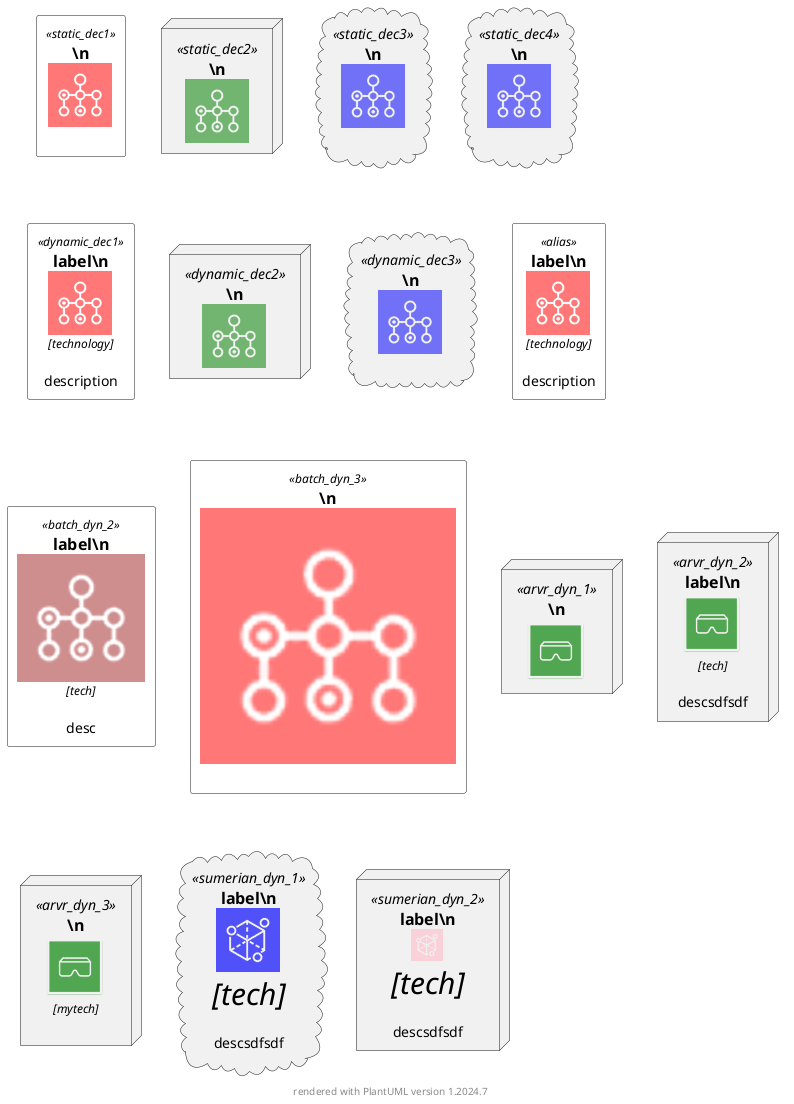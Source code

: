 @startuml
'all sprites in a category would be included in an all.puml file for that category
'==================================================================================================




' Colors
' ##################################
!define AWS_COLOR #232F3E
!define AWS_BG_COLOR #FFFFFF
!define AWS_BORDER_COLOR #FF9900
!define AWS_SYMBOL_COLOR AWS_COLOR

' Styling
' ##################################

!define TECHN_FONT_SIZE 12

skinparam defaultTextAlignment center

skinparam wrapWidth 200
skinparam maxMessageSize 150

skinparam rectangle {
    StereotypeFontSize 12
}

skinparam Arrow {
    Color #666666
    FontColor #666666
    FontSize 12
}

!definelong AWSEntityColoring(stereo)
skinparam rectangle<<stereo>> {
    BackgroundColor AWS_BG_COLOR
    BorderColor AWS_BORDER_COLOR
}
skinparam participant<<stereo>> {
    BackgroundColor AWS_BG_COLOR
    BorderColor AWS_BORDER_COLOR
}
!enddefinelong

' Layout
' ##################################

!definelong LAYOUT_AS_SKETCH
skinparam backgroundColor #EEEBDC
skinparam handwritten true
skinparam defaultFontName "Comic Sans MS"
center footer <font color=red>Warning:</font> Created for discussion, needs to be validated
!enddefinelong

!define LAYOUT_TOP_DOWN top to bottom direction
!define LAYOUT_LEFT_RIGHT left to right direction


'create equivalent of icons shown here https://github.com/awslabs/aws-icons-for-plantuml
sprite $Batch [64x64/16z] {
xLQ7bjim30CdzFzVtEV1iErPkJpT7iYm5aWDKERujFZ5Bp8YkSvM011VfMzSDy2Mw1JidbCGAtmllmbPuIkoImjyGUsyBV4LV95_Xny50bpW4uTRAjOKu81b
Xa0vbX3OKFG5C0IMNLyxXA_3PvW5hqHSOFBP_Ovk4036hYi0pJdTCgqD6A0g4FQ0hOwygxSikGOanw11AuvtomxXjNiRDECmn21xxTkJP0N4tdy1Gmu5T2GW
6ygFL_sqbx3NvA_FVtt_ri_F1CZNra-10TpNhvVr2KGcyVCOdoBySlpv-jC1ZSVveO36_Fwb0UASqGqG0QpfJgP2Eo60u59-fLVozhhdNk2WTeDpq2O6AAL_
uV7KGPNO2lya17gz1pMiD1VmFNH9IBLNe3xA3q07eNsMy_WdXESwU4jRmddEk-FUuPFjjthiqAEGVUz8rlqmsK1nhtYlklvp7vWRfka0jUNITUdTzgxFyzLx
-Ikh_YdmYr_y0G
}

'https://github.com/awslabs/aws-icons-for-plantuml/blob/master/dist/ARVR/ARVR.puml
sprite $Arvr [64x64/16z] {
xTG3WiH054NHzutP_th7RHkfsmnEdE1HZMZsIn0_DGDuuVsZJwnMVJ-57txuuKrsP4Tv1mjl3Nw43qZlo147VO9xPueyu8j1l3jm7V0GtPFWe8_UKzpL3rzc
TO4l0gZEzufCsDd-rnhoN2zKtKLoWk-bkHq--vabr0TypEy_WiwEmc9K7FATAd_fVDwOZygdU_uEF_pmLgUMA_wChkV1SavCc4LdXNVe2m
}

'https://github.com/awslabs/aws-icons-for-plantuml/blob/master/dist/ARVR/Sumerian.puml
sprite $Sumerian [64x64/16z] {
xPO5qkim38HN3FU_xuE29mMx-Hbtg4to6GIZxVVJhtvLLI-XbK2QJo6sVv90JA3SImUJRVuAjBeDl8zE0G2EyVy42d87NGOmGG0vVHuu7iRWZt4daBUWWW6j
8w_zNufuHES9KgxpKjr5o6CKQyh5uGi59BTfEuR1GHvEi6cu0N2sWE8sb99j03370L41CkryG9FQh6rTffOJlEWGLz-cbv5N4Pqh83Vf5THL67BA-qXltEu_
2XWrtrzlzZUfwuBCdjy_3ilGeY0Pgmj0NO5ehtb1vh9c0OhsaV_Qfa_hKUzKUDIs_eJgy7myMFEPLzinwd3nSQ0rpwYR_kiWmAgVmezmYuKSJ_94VZJDABad
y4EnAVcdyy4Xo6H_7g-02Se1oIVprMqKX_YdW9_AEtjtdVlNiykVmAS0Tjd_1exTl8wS3Ju5q5sydGux-94Dty4xGtfeyAEewG4FQCvv0vQy0b8zvuiN_EYw
AHy0nu8Ue-gMJrFBOgjTKr_pYfyChlaOjDhmay6vj0xaWvyFxdKOyiYlZSFQGGZIVMbSrhaa46WOf-dmcOS1a3mPjp9mFqqf77FZ-7JZ-Y76UQvV_Uel
}




'=============================DECORATORS==================================
' We define 1 or more sprite decorators in stdlib
' Define our decorators that we know now - and can easily define new ones in future with as manty new parameters 
' as we want, that we don't even know about yet
' Let's say SpriteDecorator is defined month 1, SpriteDecorator2 is defined month 2, SpriteDecorator3 is defined month 3
'---------------------------------------------------
!unquoted procedure $SpriteDecorator($MySprite, $alias, $description="", $label="", $technology="", $scale=1, $colour="red", $focus="normal")

' https://plantuml.com/preprocessing Conditions to show technology "[ ]" only if technology specified
'""== $label\n": "==" is creole syntax for "Large heading" https://plantuml.com/creole
' rectangle $alias <<$alias>> is in form "shape alias <<stereo>>" where skinparam can be specified for a stereo per https://plantuml.com/skinparam last example

!if ($focus == "hi")
    skinparam rectangle {
        backgroundColor<<$alias>> yellow
        borderColor<<$alias>> yellow
    }
!else 

    !if  ($focus == "lo")
        skinparam rectangle {
            backgroundColor<<$alias>> lightgrey
            borderColor<<$alias>> lightgrey
        }

!endif

!if ($technology == "")
    rectangle $alias <<$alias>> as "
    == $label\n 
    <color:$colour><$MySprite*$scale></color>

    $description"
!else
    rectangle $alias <<$alias>> as "
    == $label\n
    <color:$colour><$MySprite*$scale></color>
    //<size:12>[$technology]</size>//

  $description"
!endif

!endprocedure

'add a new shape parameter
'---------------------------------------------------
!unquoted procedure $SpriteDecorator2($MySprite, $alias, $description="", $label="", $technology="", $scale=1, $colour="green", $shape="node")

!if ($focus == "hi")
    skinparam rectangle {
        backgroundColor<<$alias>> yellow
        borderColor<<$alias>> yellow
    }
!else 

    !if  ($focus == "lo")
        skinparam rectangle {
            backgroundColor<<$alias>> lightgrey
            borderColor<<$alias>> lightgrey
        }

!endif


!if ($technology == "")
' https://plantuml.com/preprocessing Conditions to show technology "[ ]" only if technology specified
    $shape $alias <<$alias>> as "
    == $label\n
    <color:$colour><$MySprite*$scale></color>
    $description"
!else
    $shape $alias <<$alias>> as "
    == $label\n
    <color:$colour><$MySprite*$scale></color>
    //<size:12>[$technology]</size>//

  $description"
!endif

!endprocedure



'add a new shape parameter + a textsize parameter
'---------------------------------------------------
!unquoted procedure $SpriteDecorator3($MySprite, $alias, $description="", $label="", $technology="", $scale=1, $colour="blue", $shape="cloud", $textsize="18")

!if ($focus == "hi")
    skinparam rectangle {
        backgroundColor<<$alias>> yellow
        borderColor<<$alias>> yellow
    }
!else 

    !if  ($focus == "lo")
        skinparam rectangle {
            backgroundColor<<$alias>> lightgrey
            borderColor<<$alias>> lightgrey
        }

!endif


!if ($technology == "")
    $shape $alias <<$alias>> as "
    == $label\n
    <color:$colour><$MySprite*$scale></color>

    $description "
!else 
    $shape $alias <<$alias>> as "
    == $label\n
    <color:$colour><$MySprite*$scale></color>
    //<size:$textsize>[$technology]</size>//

    $description "
!endif

!endprocedure



'add a new shape parameter + a textsize parameter + add a function as parameter
'-------------------------------------------------------------------------------
!unquoted procedure $SpriteDecorator4($MySprite, $alias, $description="", $label="", $technology="", $scale=1, $colour="blue", $shape="cloud", $textsize="18", $function="", $highlight="")

!if ($focus == "hi")
    skinparam rectangle {
        backgroundColor<<$alias>> yellow
        borderColor<<$alias>> yellow
    }
!else 

    !if  ($focus == "lo")
        skinparam rectangle {
            backgroundColor<<$alias>> lightgrey
            borderColor<<$alias>> lightgrey
        }

!endif


!if ($technology == "")
    $shape $alias <<$alias>> as "
    == $label\n
    <color:$colour><$MySprite*$scale></color>

    $description " 
!else 
    $shape $alias <<$alias>> as "
    == $label\n
    <color:$colour><$MySprite*$scale></color>
    //<size:$textsize>[$technology]</size>//

    $description "
!endif

!endprocedure



'add a new shape parameter + a textsize parameter + add a function as parameter
'-------------------------------------------------------------------------------
!unquoted procedure $SpriteDecorator4($MySprite, $alias, $description="", $label="", $technology="", $scale=1, $colour="blue", $shape="cloud", $textsize="18", highlight="")

'!if ($highlight == "highlight")
    skinparam $shape {
    backgroundColor<<$alias>> Yellow
    }
'!endif

!if ($technology == "")
    $shape $alias as "
    == $label\n
    <color:$colour><$MySprite*$scale></color>

    $description "
!else 
    $shape $alias as "
    == $label\n
    <color:$colour><$MySprite*$scale></color>
    //<size:$textsize>[$technology]</size>//

    $description "
!endif

!endprocedure


' test STATIC call of decorators with same icon
'---------------------------------------------------
$SpriteDecorator("$Batch", "static_dec1")
$SpriteDecorator2("$Batch", "static_dec2", $shape="node")
$SpriteDecorator3("$Batch", "static_dec3", $shape="cloud", $textsize="20")
$SpriteDecorator4("$Batch", "static_dec4", $shape="cloud", $textsize="20", $highlight="highlight")


' test DYNAMIC call of decorators with same icon
'---------------------------------------------------
'this does not work directly as $SpriteDecorator - so we do indirect as per following line
!$dyn = "$Sprite"+ "Decorator"
%invoke_procedure($dyn, "$Batch", "dynamic_dec1", "description", "label", "technology")

!$dyn2 = "$Sprite"+ "Decorator2"
%invoke_procedure($dyn2, "$Batch", "dynamic_dec2")

!$dyn3 = "$Sprite"+ "Decorator3"
%invoke_procedure($dyn3, "$Batch", "dynamic_dec3")


'=============================END DECORATORS==================================



!procedure $highlight_on($stereo)
    skinparam rectangle {
        backgroundColor<<$stereo>> yellow
        borderColor<<$stereo>> yellow
    }
    skinparam cloud {
        backgroundColor<<$stereo>> yellow
        borderColor<<$stereo>> yellow
    }    
    skinparam node {
        backgroundColor<<$stereo>> yellow
        borderColor<<$stereo>> yellow
    }        
!endprocedure




skinparam rectangle {
'borderColor Green
backgroundColor white
backgroundColor<<highlight>> Yellow
backgroundColor<<external>> Grey
}


' The beauty here is that for a given icon, we can change a given macro upwards (but not downwards)
' e.g. can change BATCH_DYN invoked prodedure from $dyn, to $dyn2, to $dyn3 etc...  this gives: 
' future proofing: user's code stays the same, but support for new params can be added
' ability to easily change the default decoration 
!unquoted procedure $BATCH_DYN($alias, $description="", $label="", $technology="", $scale=1, $colour="red")
%invoke_procedure($dyn, "$Batch", $alias, $description, $label, $technology, $scale, $colour)
!endprocedure

!unquoted procedure $ARVR_DYN( $alias, $description="", $label="", $technology="", $scale=1, $colour="green", $shape="node")
%invoke_procedure($dyn2, "$Arvr", $alias, $description, $label, $technology, $scale, $colour, $shape)
!endprocedure

!unquoted procedure $SUMERIAN_DYN($alias, $description="", $label="", $technology="", $scale=1, $colour="blue", $shape="cloud", $textsize="30", $focus="")
%invoke_procedure($dyn3, "$Sumerian", $alias, $description, $label, $technology, $scale, $colour, $shape, $textsize)
!endprocedure


' User can specify what they want in order, or via named arugments

$BATCH_DYN("alias", "description", "label", "technology", 1)
$BATCH_DYN("batch_dyn_2", "desc", "label", "tech", 2, "brown")

'$highlight_on("batch_dyn_3")

$BATCH_DYN("batch_dyn_3", $scale=4)

$ARVR_DYN( "arvr_dyn_1")

$ARVR_DYN("arvr_dyn_2", "descsdfsdf", "label", "tech")
$ARVR_DYN( "arvr_dyn_3", $technology="mytech")

'$highlight_on("sumerian_dyn_1")
$SUMERIAN_DYN("sumerian_dyn_1", "descsdfsdf", "label", "tech")
$SUMERIAN_DYN("sumerian_dyn_2", "descsdfsdf", "label", "tech", 0.5, "pink", "node", 30, $focus="hi")

footer %filename() rendered with PlantUML version %version()

@enduml